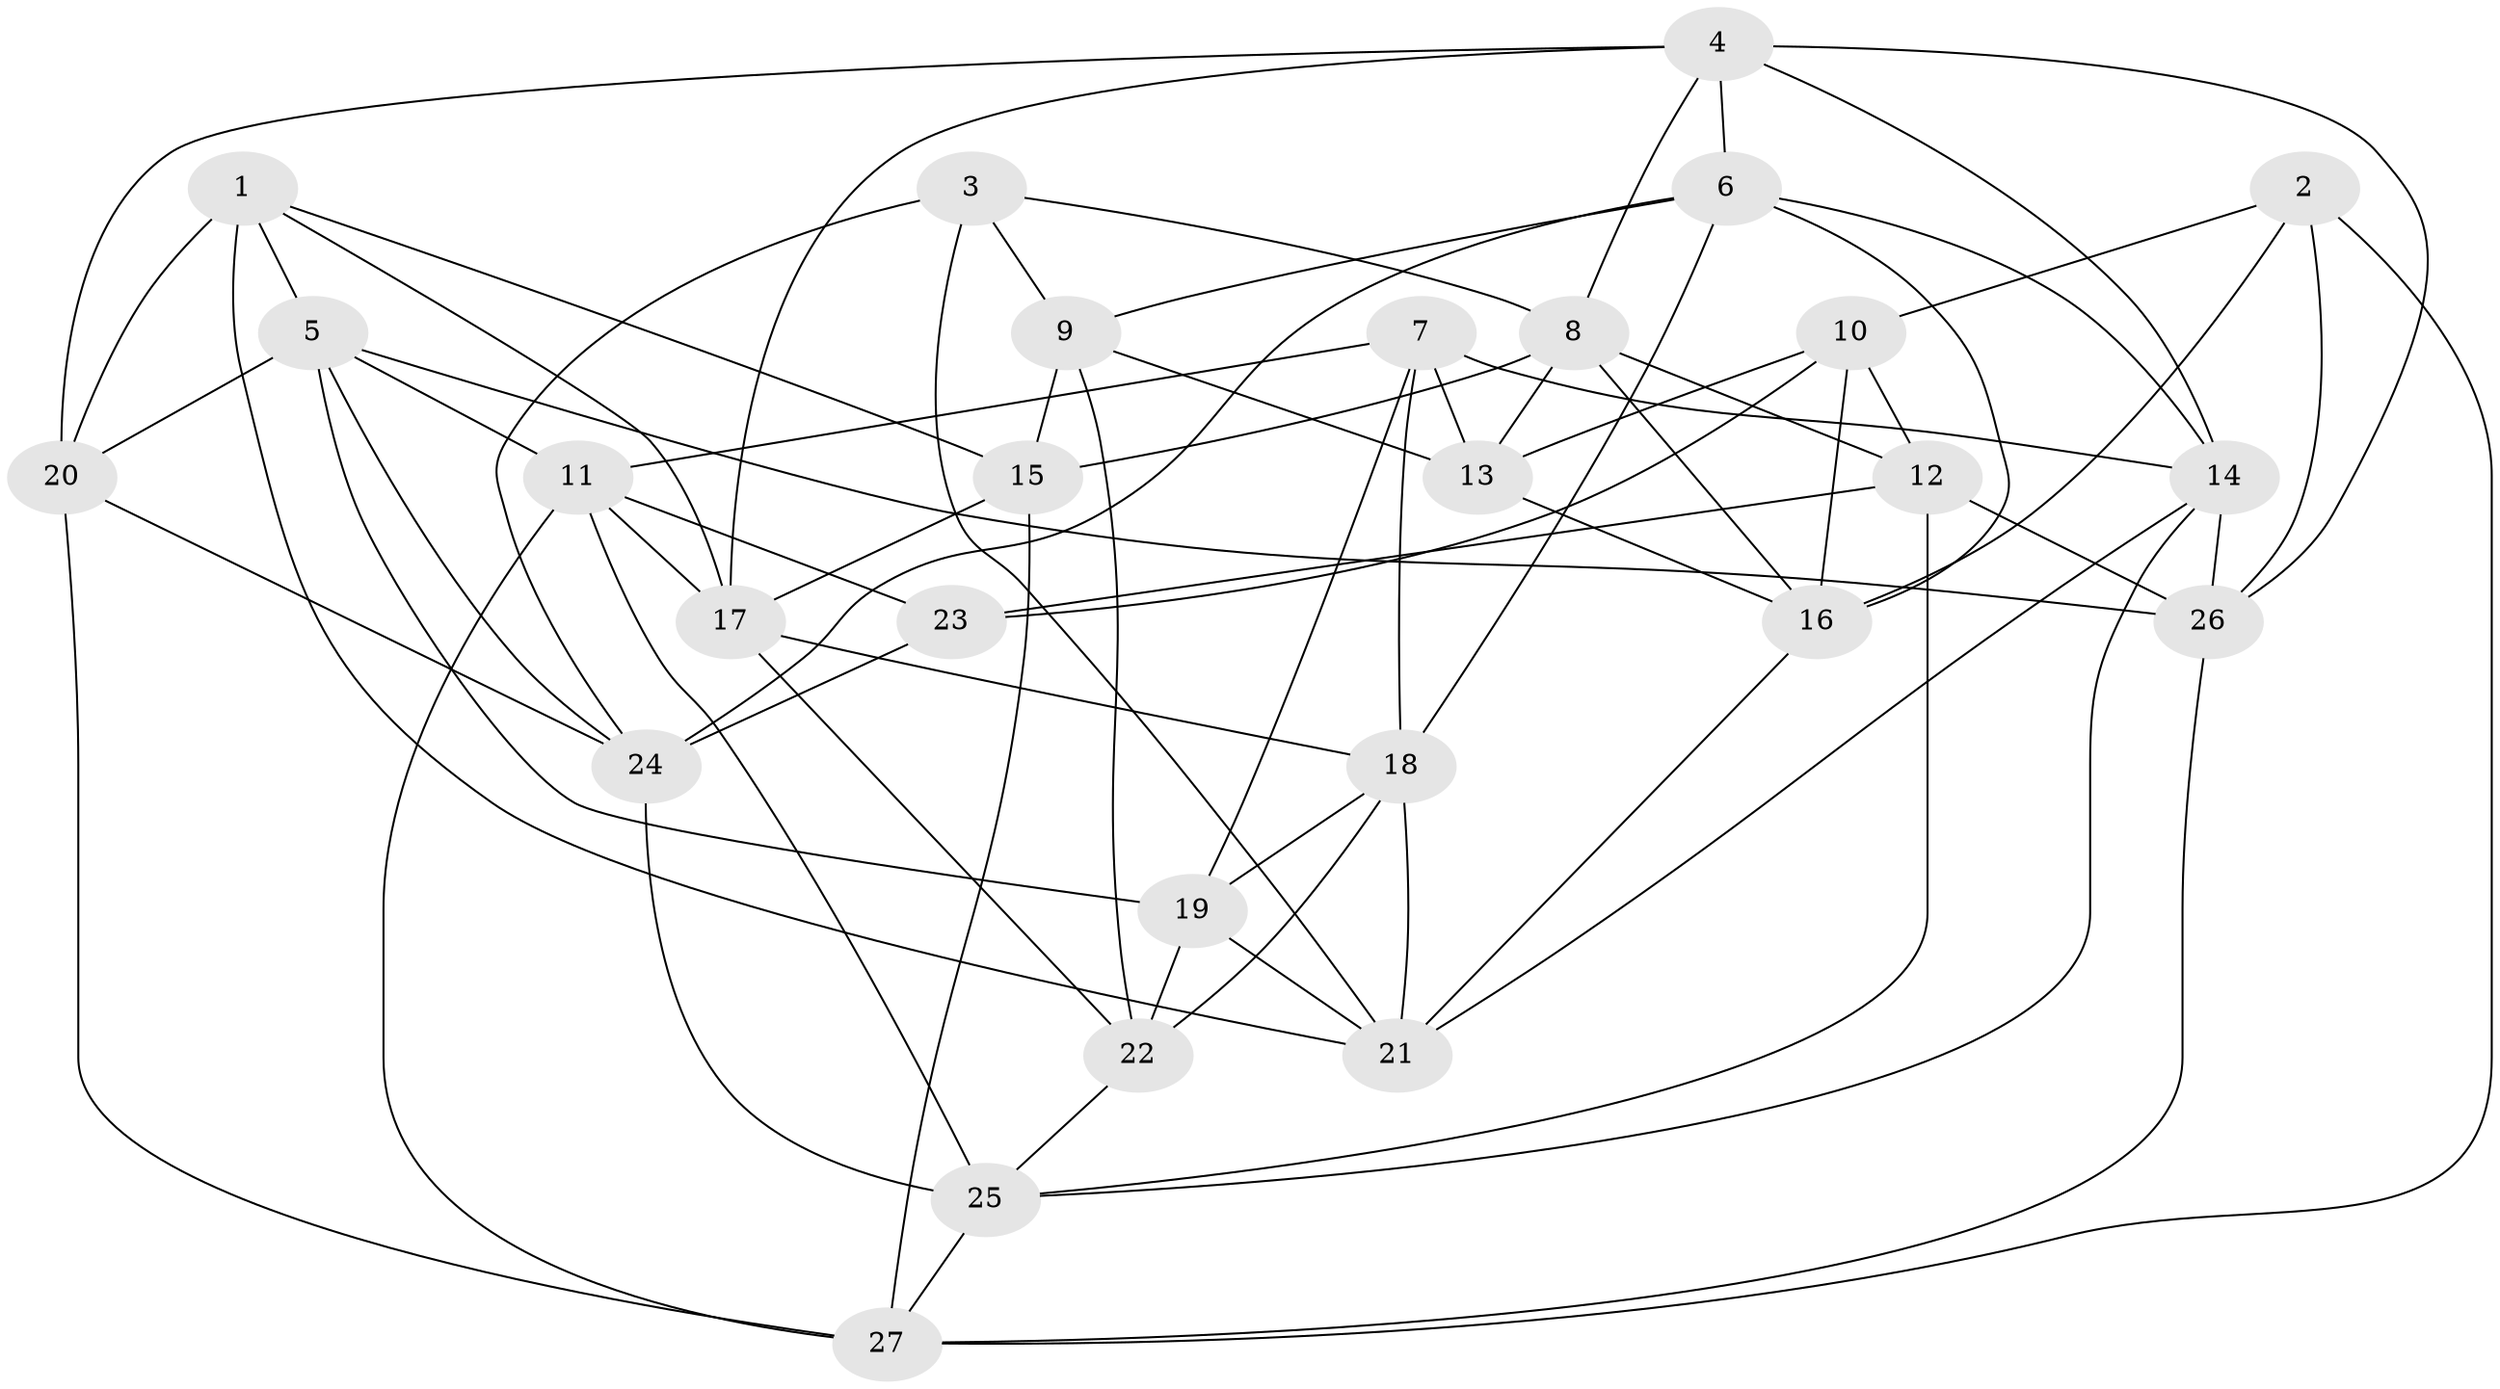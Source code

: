 // original degree distribution, {4: 1.0}
// Generated by graph-tools (version 1.1) at 2025/27/03/09/25 03:27:02]
// undirected, 27 vertices, 73 edges
graph export_dot {
graph [start="1"]
  node [color=gray90,style=filled];
  1;
  2;
  3;
  4;
  5;
  6;
  7;
  8;
  9;
  10;
  11;
  12;
  13;
  14;
  15;
  16;
  17;
  18;
  19;
  20;
  21;
  22;
  23;
  24;
  25;
  26;
  27;
  1 -- 5 [weight=1.0];
  1 -- 15 [weight=1.0];
  1 -- 17 [weight=1.0];
  1 -- 20 [weight=2.0];
  1 -- 21 [weight=1.0];
  2 -- 10 [weight=1.0];
  2 -- 16 [weight=1.0];
  2 -- 26 [weight=1.0];
  2 -- 27 [weight=1.0];
  3 -- 8 [weight=1.0];
  3 -- 9 [weight=1.0];
  3 -- 21 [weight=1.0];
  3 -- 24 [weight=1.0];
  4 -- 6 [weight=1.0];
  4 -- 8 [weight=1.0];
  4 -- 14 [weight=1.0];
  4 -- 17 [weight=1.0];
  4 -- 20 [weight=1.0];
  4 -- 26 [weight=1.0];
  5 -- 11 [weight=1.0];
  5 -- 19 [weight=1.0];
  5 -- 20 [weight=1.0];
  5 -- 24 [weight=1.0];
  5 -- 26 [weight=1.0];
  6 -- 9 [weight=1.0];
  6 -- 14 [weight=1.0];
  6 -- 16 [weight=1.0];
  6 -- 18 [weight=1.0];
  6 -- 24 [weight=1.0];
  7 -- 11 [weight=1.0];
  7 -- 13 [weight=2.0];
  7 -- 14 [weight=1.0];
  7 -- 18 [weight=1.0];
  7 -- 19 [weight=1.0];
  8 -- 12 [weight=1.0];
  8 -- 13 [weight=1.0];
  8 -- 15 [weight=1.0];
  8 -- 16 [weight=1.0];
  9 -- 13 [weight=1.0];
  9 -- 15 [weight=2.0];
  9 -- 22 [weight=1.0];
  10 -- 12 [weight=1.0];
  10 -- 13 [weight=1.0];
  10 -- 16 [weight=1.0];
  10 -- 23 [weight=2.0];
  11 -- 17 [weight=1.0];
  11 -- 23 [weight=1.0];
  11 -- 25 [weight=1.0];
  11 -- 27 [weight=1.0];
  12 -- 23 [weight=2.0];
  12 -- 25 [weight=1.0];
  12 -- 26 [weight=1.0];
  13 -- 16 [weight=1.0];
  14 -- 21 [weight=1.0];
  14 -- 25 [weight=1.0];
  14 -- 26 [weight=1.0];
  15 -- 17 [weight=1.0];
  15 -- 27 [weight=1.0];
  16 -- 21 [weight=1.0];
  17 -- 18 [weight=1.0];
  17 -- 22 [weight=1.0];
  18 -- 19 [weight=1.0];
  18 -- 21 [weight=1.0];
  18 -- 22 [weight=1.0];
  19 -- 21 [weight=1.0];
  19 -- 22 [weight=2.0];
  20 -- 24 [weight=1.0];
  20 -- 27 [weight=1.0];
  22 -- 25 [weight=1.0];
  23 -- 24 [weight=1.0];
  24 -- 25 [weight=1.0];
  25 -- 27 [weight=1.0];
  26 -- 27 [weight=1.0];
}
